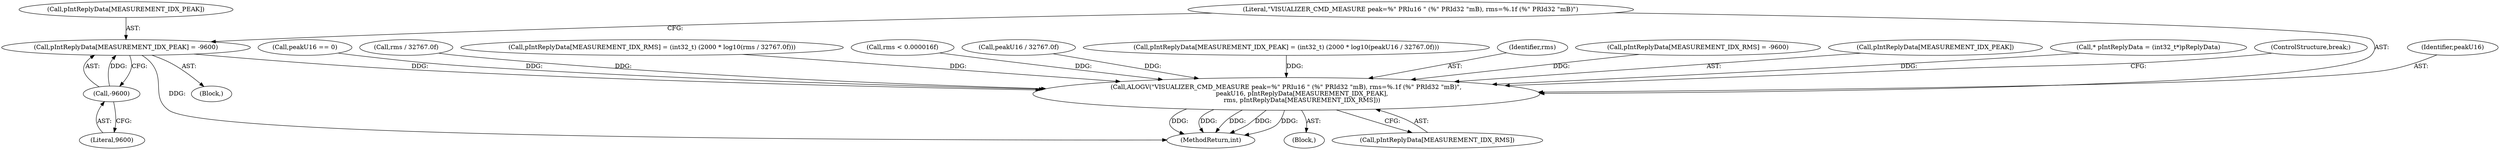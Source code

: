 digraph "0_Android_557bd7bfe6c4895faee09e46fc9b5304a956c8b7@array" {
"1001023" [label="(Call,pIntReplyData[MEASUREMENT_IDX_PEAK] = -9600)"];
"1001027" [label="(Call,-9600)"];
"1001043" [label="(Call,ALOGV(\"VISUALIZER_CMD_MEASURE peak=%\" PRIu16 \" (%\" PRId32 \"mB), rms=%.1f (%\" PRId32 \"mB)\",\n                peakU16, pIntReplyData[MEASUREMENT_IDX_PEAK],\n                rms, pIntReplyData[MEASUREMENT_IDX_RMS]))"];
"1001028" [label="(Literal,9600)"];
"1001019" [label="(Call,peakU16 == 0)"];
"1001024" [label="(Call,pIntReplyData[MEASUREMENT_IDX_PEAK])"];
"1001015" [label="(Call,rms / 32767.0f)"];
"1001022" [label="(Block,)"];
"1001006" [label="(Call,pIntReplyData[MEASUREMENT_IDX_RMS] = (int32_t) (2000 * log10(rms / 32767.0f)))"];
"1000994" [label="(Call,rms < 0.000016f)"];
"1001040" [label="(Call,peakU16 / 32767.0f)"];
"1001031" [label="(Call,pIntReplyData[MEASUREMENT_IDX_PEAK] = (int32_t) (2000 * log10(peakU16 / 32767.0f)))"];
"1001049" [label="(Identifier,rms)"];
"1001050" [label="(Call,pIntReplyData[MEASUREMENT_IDX_RMS])"];
"1000998" [label="(Call,pIntReplyData[MEASUREMENT_IDX_RMS] = -9600)"];
"1001023" [label="(Call,pIntReplyData[MEASUREMENT_IDX_PEAK] = -9600)"];
"1001060" [label="(MethodReturn,int)"];
"1001046" [label="(Call,pIntReplyData[MEASUREMENT_IDX_PEAK])"];
"1000817" [label="(Block,)"];
"1000988" [label="(Call,* pIntReplyData = (int32_t*)pReplyData)"];
"1001027" [label="(Call,-9600)"];
"1001053" [label="(ControlStructure,break;)"];
"1001044" [label="(Literal,\"VISUALIZER_CMD_MEASURE peak=%\" PRIu16 \" (%\" PRId32 \"mB), rms=%.1f (%\" PRId32 \"mB)\")"];
"1001043" [label="(Call,ALOGV(\"VISUALIZER_CMD_MEASURE peak=%\" PRIu16 \" (%\" PRId32 \"mB), rms=%.1f (%\" PRId32 \"mB)\",\n                peakU16, pIntReplyData[MEASUREMENT_IDX_PEAK],\n                rms, pIntReplyData[MEASUREMENT_IDX_RMS]))"];
"1001045" [label="(Identifier,peakU16)"];
"1001023" -> "1001022"  [label="AST: "];
"1001023" -> "1001027"  [label="CFG: "];
"1001024" -> "1001023"  [label="AST: "];
"1001027" -> "1001023"  [label="AST: "];
"1001044" -> "1001023"  [label="CFG: "];
"1001023" -> "1001060"  [label="DDG: "];
"1001027" -> "1001023"  [label="DDG: "];
"1001023" -> "1001043"  [label="DDG: "];
"1001027" -> "1001028"  [label="CFG: "];
"1001028" -> "1001027"  [label="AST: "];
"1001043" -> "1000817"  [label="AST: "];
"1001043" -> "1001050"  [label="CFG: "];
"1001044" -> "1001043"  [label="AST: "];
"1001045" -> "1001043"  [label="AST: "];
"1001046" -> "1001043"  [label="AST: "];
"1001049" -> "1001043"  [label="AST: "];
"1001050" -> "1001043"  [label="AST: "];
"1001053" -> "1001043"  [label="CFG: "];
"1001043" -> "1001060"  [label="DDG: "];
"1001043" -> "1001060"  [label="DDG: "];
"1001043" -> "1001060"  [label="DDG: "];
"1001043" -> "1001060"  [label="DDG: "];
"1001043" -> "1001060"  [label="DDG: "];
"1001040" -> "1001043"  [label="DDG: "];
"1001019" -> "1001043"  [label="DDG: "];
"1000988" -> "1001043"  [label="DDG: "];
"1001031" -> "1001043"  [label="DDG: "];
"1001015" -> "1001043"  [label="DDG: "];
"1000994" -> "1001043"  [label="DDG: "];
"1001006" -> "1001043"  [label="DDG: "];
"1000998" -> "1001043"  [label="DDG: "];
}

